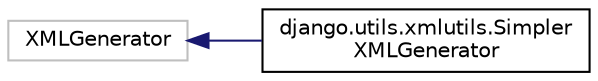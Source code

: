 digraph "Graphical Class Hierarchy"
{
 // LATEX_PDF_SIZE
  edge [fontname="Helvetica",fontsize="10",labelfontname="Helvetica",labelfontsize="10"];
  node [fontname="Helvetica",fontsize="10",shape=record];
  rankdir="LR";
  Node4021 [label="XMLGenerator",height=0.2,width=0.4,color="grey75", fillcolor="white", style="filled",tooltip=" "];
  Node4021 -> Node0 [dir="back",color="midnightblue",fontsize="10",style="solid",fontname="Helvetica"];
  Node0 [label="django.utils.xmlutils.Simpler\lXMLGenerator",height=0.2,width=0.4,color="black", fillcolor="white", style="filled",URL="$d7/de2/classdjango_1_1utils_1_1xmlutils_1_1_simpler_x_m_l_generator.html",tooltip=" "];
}
